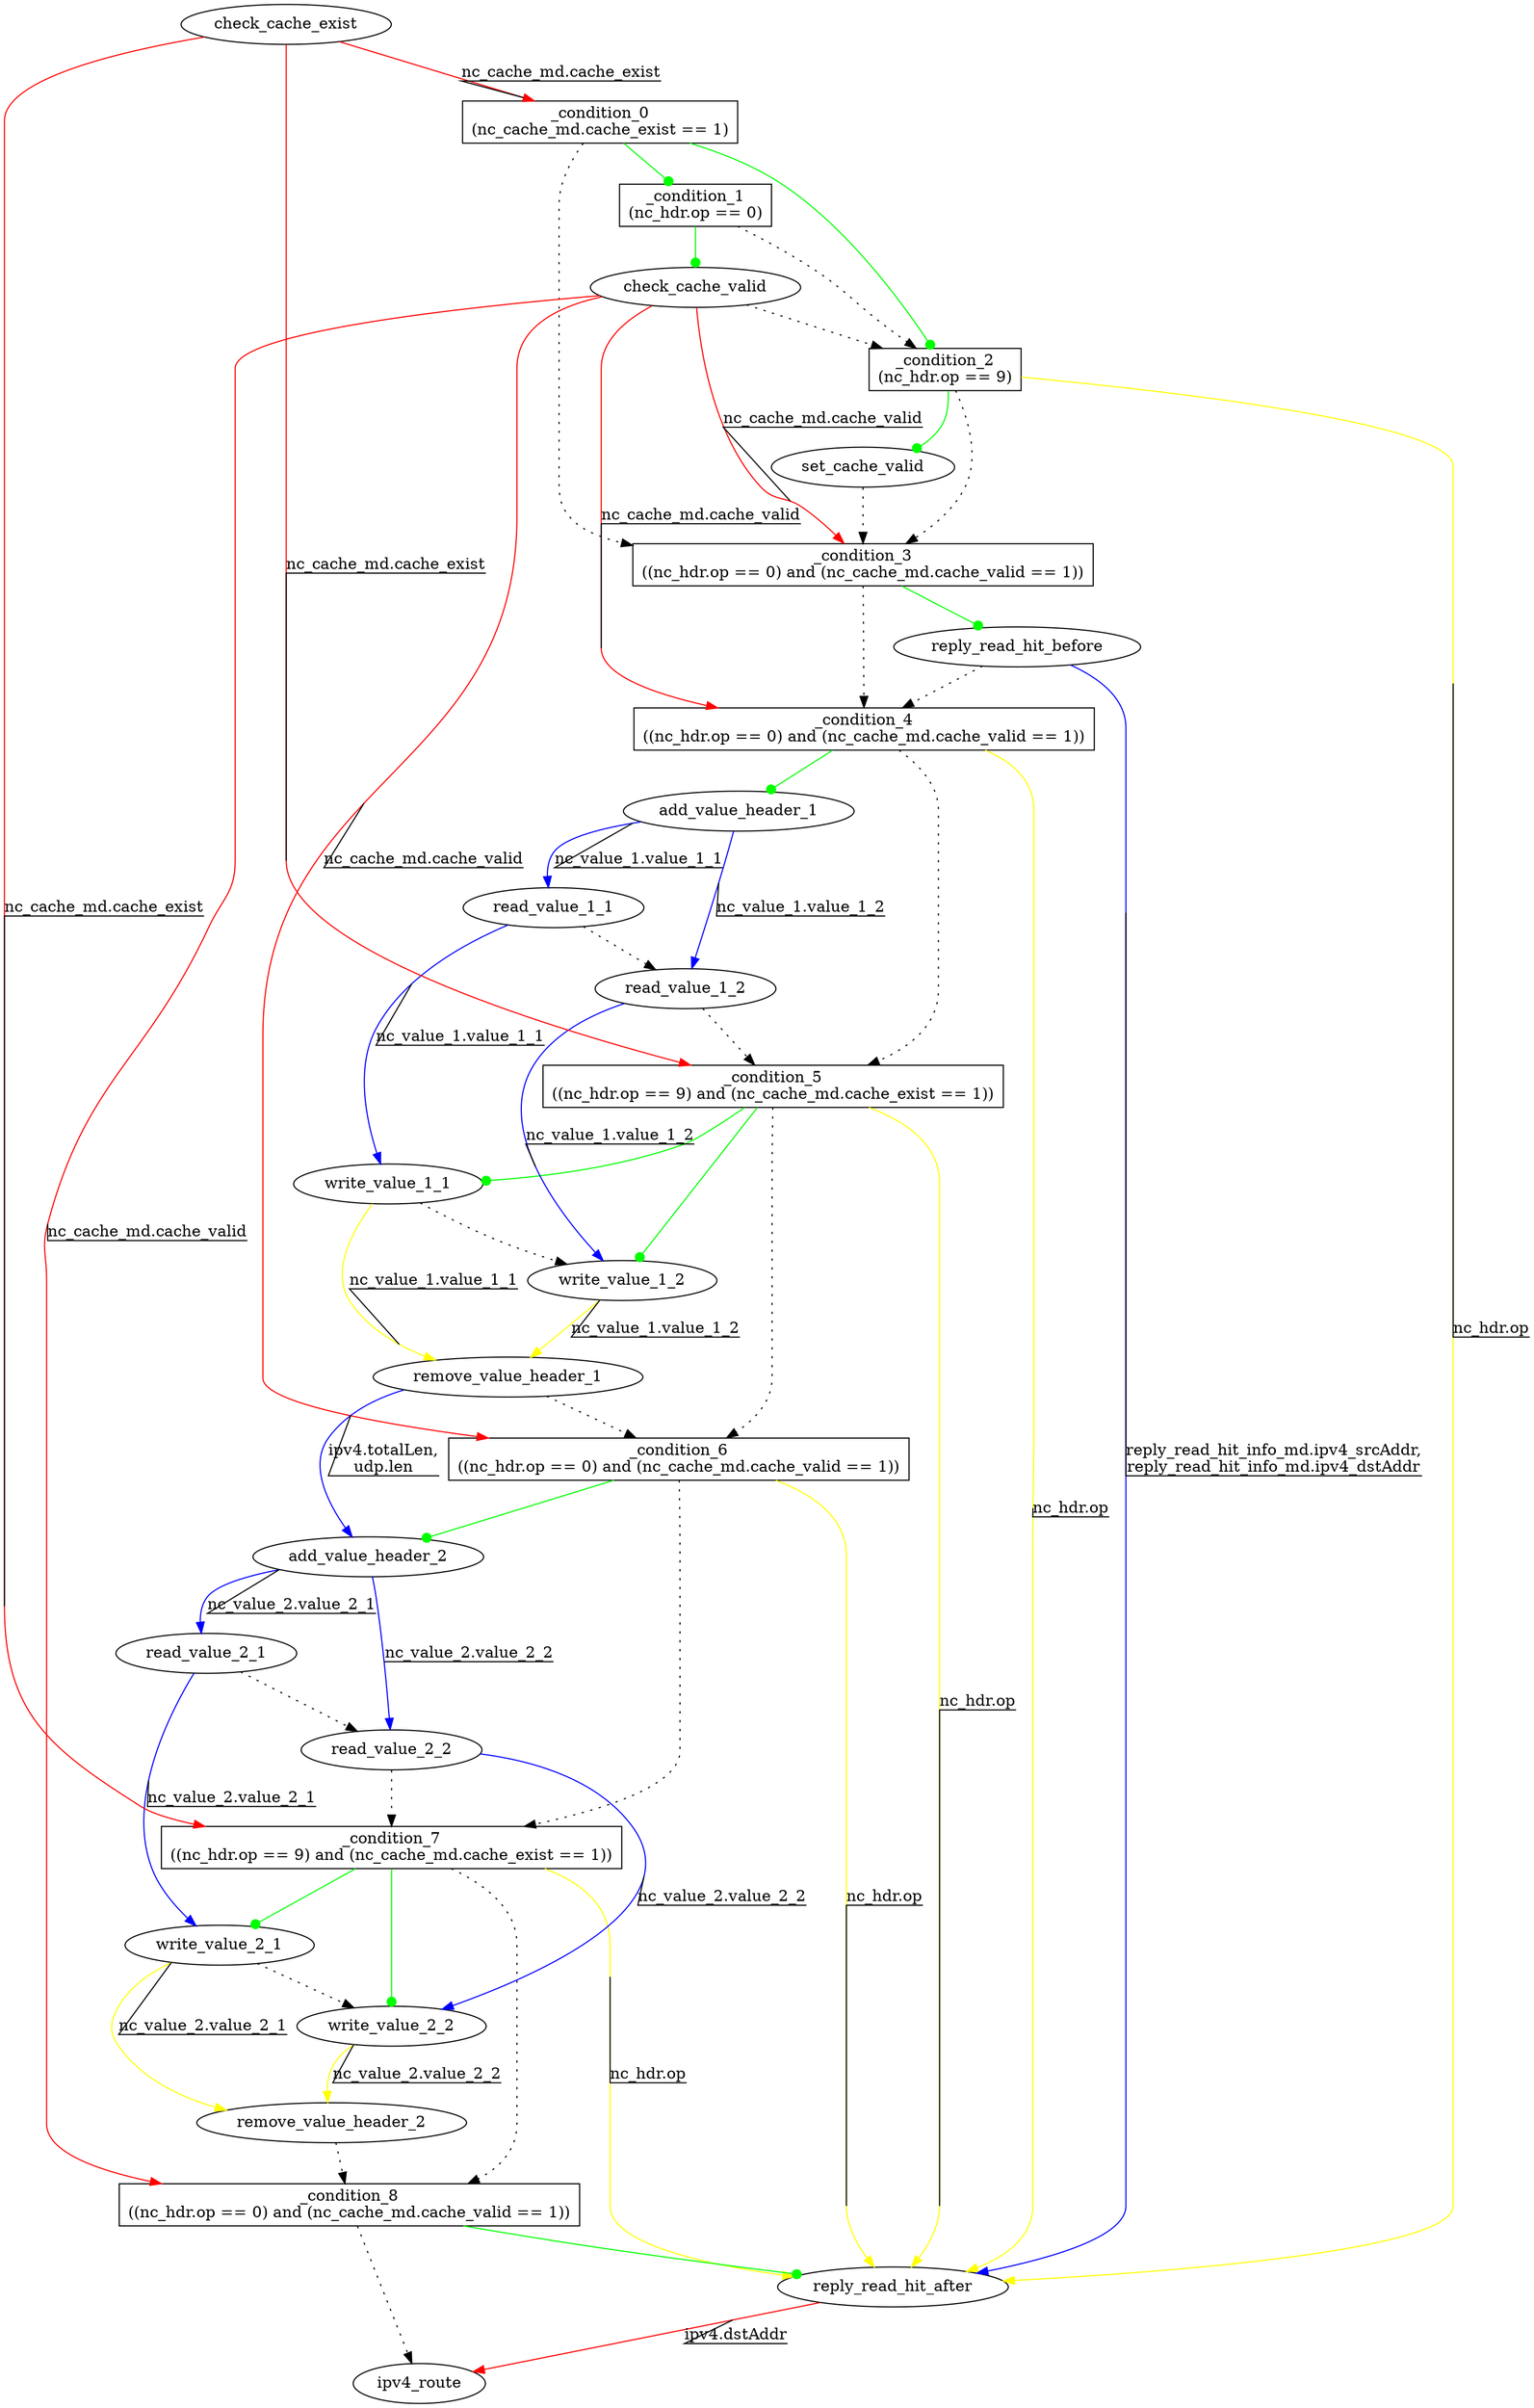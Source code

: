 digraph ingress {
_condition_0 [shape=box label="_condition_0\n(nc_cache_md.cache_exist == 1)"];
_condition_7 [shape=box label="_condition_7\n((nc_hdr.op == 9) and (nc_cache_md.cache_exist == 1))"];
_condition_6 [shape=box label="_condition_6\n((nc_hdr.op == 0) and (nc_cache_md.cache_valid == 1))"];
_condition_5 [shape=box label="_condition_5\n((nc_hdr.op == 9) and (nc_cache_md.cache_exist == 1))"];
_condition_4 [shape=box label="_condition_4\n((nc_hdr.op == 0) and (nc_cache_md.cache_valid == 1))"];
_condition_3 [shape=box label="_condition_3\n((nc_hdr.op == 0) and (nc_cache_md.cache_valid == 1))"];
_condition_2 [shape=box label="_condition_2\n(nc_hdr.op == 9)"];
_condition_1 [shape=box label="_condition_1\n(nc_hdr.op == 0)"];
_condition_8 [shape=box label="_condition_8\n((nc_hdr.op == 0) and (nc_cache_md.cache_valid == 1))"];
_condition_0 -> _condition_1 [color=green label="" decorate=true arrowhead = dot];
_condition_0 -> _condition_3 [style=dotted ];
_condition_0 -> _condition_2 [color=green label="" decorate=true arrowhead = dot];
add_value_header_2 -> read_value_2_2 [color=blue label="nc_value_2.value_2_2" decorate=true];
add_value_header_2 -> read_value_2_1 [color=blue label="nc_value_2.value_2_1" decorate=true];
add_value_header_1 -> read_value_1_1 [color=blue label="nc_value_1.value_1_1" decorate=true];
add_value_header_1 -> read_value_1_2 [color=blue label="nc_value_1.value_1_2" decorate=true];
_condition_7 -> reply_read_hit_after [color=yellow label="nc_hdr.op" decorate=true];
_condition_7 -> write_value_2_1 [color=green label="" decorate=true arrowhead = dot];
_condition_7 -> _condition_8 [style=dotted ];
_condition_7 -> write_value_2_2 [color=green label="" decorate=true arrowhead = dot];
_condition_6 -> reply_read_hit_after [color=yellow label="nc_hdr.op" decorate=true];
_condition_6 -> _condition_7 [style=dotted ];
_condition_6 -> add_value_header_2 [color=green label="" decorate=true arrowhead = dot];
_condition_5 -> reply_read_hit_after [color=yellow label="nc_hdr.op" decorate=true];
_condition_5 -> write_value_1_1 [color=green label="" decorate=true arrowhead = dot];
_condition_5 -> _condition_6 [style=dotted ];
_condition_5 -> write_value_1_2 [color=green label="" decorate=true arrowhead = dot];
_condition_4 -> reply_read_hit_after [color=yellow label="nc_hdr.op" decorate=true];
_condition_4 -> _condition_5 [style=dotted ];
_condition_4 -> add_value_header_1 [color=green label="" decorate=true arrowhead = dot];
_condition_3 -> _condition_4 [style=dotted ];
_condition_3 -> reply_read_hit_before [color=green label="" decorate=true arrowhead = dot];
_condition_2 -> set_cache_valid [color=green label="" decorate=true arrowhead = dot];
_condition_2 -> reply_read_hit_after [color=yellow label="nc_hdr.op" decorate=true];
_condition_2 -> _condition_3 [style=dotted ];
_condition_1 -> check_cache_valid [color=green label="" decorate=true arrowhead = dot];
_condition_1 -> _condition_2 [style=dotted ];
set_cache_valid -> _condition_3 [style=dotted ];
_condition_8 -> reply_read_hit_after [color=green label="" decorate=true arrowhead = dot];
_condition_8 -> ipv4_route [style=dotted ];
check_cache_valid -> _condition_3 [color=red label="nc_cache_md.cache_valid" decorate=true];
check_cache_valid -> _condition_4 [color=red label="nc_cache_md.cache_valid" decorate=true];
check_cache_valid -> _condition_8 [color=red label="nc_cache_md.cache_valid" decorate=true];
check_cache_valid -> _condition_6 [color=red label="nc_cache_md.cache_valid" decorate=true];
check_cache_valid -> _condition_2 [style=dotted ];
reply_read_hit_before -> reply_read_hit_after [color=blue label="reply_read_hit_info_md.ipv4_srcAddr,
reply_read_hit_info_md.ipv4_dstAddr" decorate=true];
reply_read_hit_before -> _condition_4 [style=dotted ];
write_value_2_1 -> remove_value_header_2 [color=yellow label="nc_value_2.value_2_1" decorate=true];
write_value_2_1 -> write_value_2_2 [style=dotted ];
read_value_2_2 -> _condition_7 [style=dotted ];
read_value_2_2 -> write_value_2_2 [color=blue label="nc_value_2.value_2_2" decorate=true];
write_value_1_1 -> remove_value_header_1 [color=yellow label="nc_value_1.value_1_1" decorate=true];
write_value_1_1 -> write_value_1_2 [style=dotted ];
write_value_2_2 -> remove_value_header_2 [color=yellow label="nc_value_2.value_2_2" decorate=true];
read_value_2_1 -> write_value_2_1 [color=blue label="nc_value_2.value_2_1" decorate=true];
read_value_2_1 -> read_value_2_2 [style=dotted ];
read_value_1_1 -> write_value_1_1 [color=blue label="nc_value_1.value_1_1" decorate=true];
read_value_1_1 -> read_value_1_2 [style=dotted ];
read_value_1_2 -> _condition_5 [style=dotted ];
read_value_1_2 -> write_value_1_2 [color=blue label="nc_value_1.value_1_2" decorate=true];
write_value_1_2 -> remove_value_header_1 [color=yellow label="nc_value_1.value_1_2" decorate=true];
reply_read_hit_after -> ipv4_route [color=red label="ipv4.dstAddr" decorate=true];
check_cache_exist -> _condition_5 [color=red label="nc_cache_md.cache_exist" decorate=true];
check_cache_exist -> _condition_7 [color=red label="nc_cache_md.cache_exist" decorate=true];
check_cache_exist -> _condition_0 [color=red label="nc_cache_md.cache_exist" decorate=true];
remove_value_header_2 -> _condition_8 [style=dotted ];
remove_value_header_1 -> _condition_6 [style=dotted ];
remove_value_header_1 -> add_value_header_2 [color=blue label="ipv4.totalLen,
udp.len" decorate=true];
}
